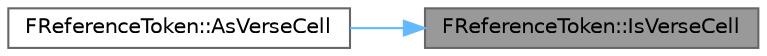 digraph "FReferenceToken::IsVerseCell"
{
 // INTERACTIVE_SVG=YES
 // LATEX_PDF_SIZE
  bgcolor="transparent";
  edge [fontname=Helvetica,fontsize=10,labelfontname=Helvetica,labelfontsize=10];
  node [fontname=Helvetica,fontsize=10,shape=box,height=0.2,width=0.4];
  rankdir="RL";
  Node1 [id="Node000001",label="FReferenceToken::IsVerseCell",height=0.2,width=0.4,color="gray40", fillcolor="grey60", style="filled", fontcolor="black",tooltip=" "];
  Node1 -> Node2 [id="edge1_Node000001_Node000002",dir="back",color="steelblue1",style="solid",tooltip=" "];
  Node2 [id="Node000002",label="FReferenceToken::AsVerseCell",height=0.2,width=0.4,color="grey40", fillcolor="white", style="filled",URL="$de/dbb/structFReferenceToken.html#a58421092c68184a0ca66c04538a23b37",tooltip=" "];
}
